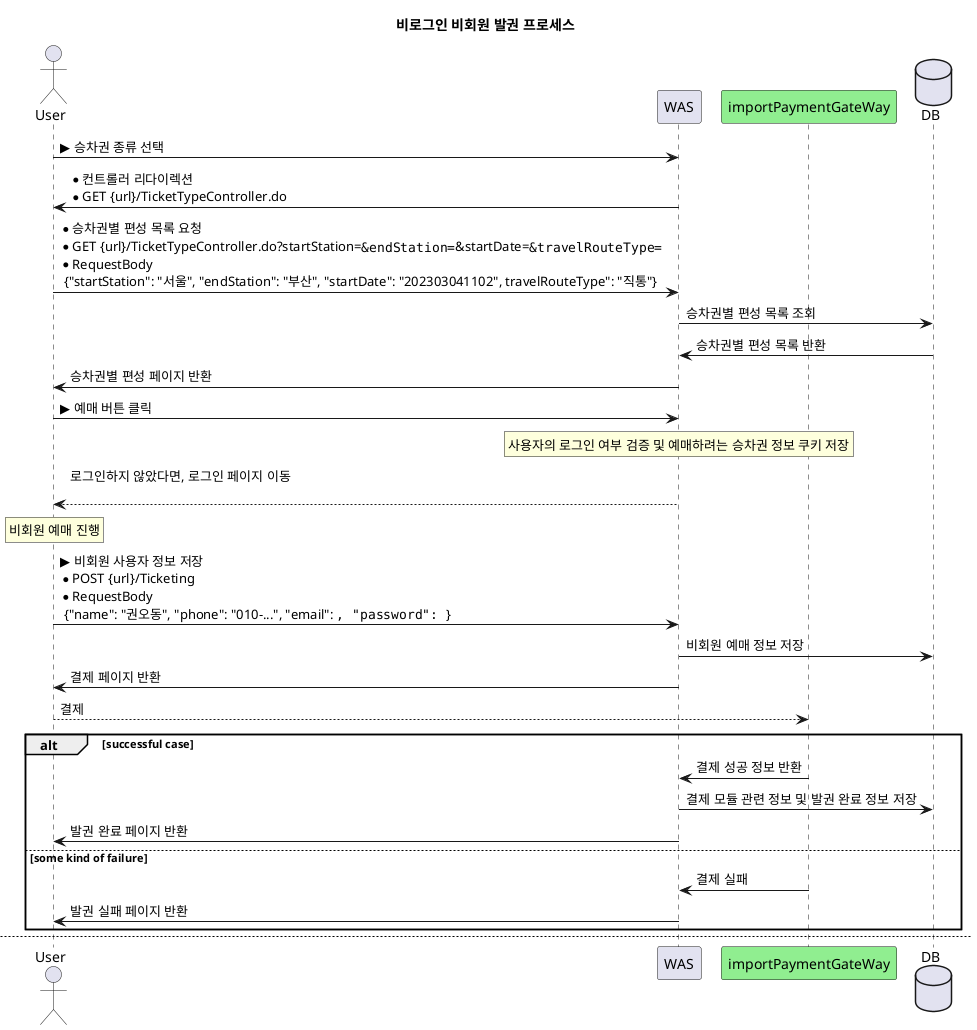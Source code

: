 @startuml
/'
* Author : Kwon Oh Dong
* Last Modified Date : 2023.03.03
* Desc: https://plantuml.com/ko/sequence-diagram 사용법 참조
'/

title : 비로그인 비회원 발권 프로세스

actor User as u
participant WAS as w
participant importPaymentGateWay as pg #LightGreen
database DB as d

u -> w : ▶ 승차권 종류 선택
w -> u : * 컨트롤러 리다이렉션\n* GET {url}/TicketTypeController.do
u -> w : * 승차권별 편성 목록 요청\n* GET {url}/TicketTypeController.do?startStation=""&endStation=""&startDate=""&travelRouteType=""\n* RequestBody\n {"startStation": "서울", "endStation": "부산", "startDate": "202303041102", travelRouteType": "직통"}
w -> d : 승차권별 편성 목록 조회
d -> w : 승차권별 편성 목록 반환
w -> u : 승차권별 편성 페이지 반환
u -> w : ▶ 예매 버튼 클릭
rnote over w : 사용자의 로그인 여부 검증 및 예매하려는 승차권 정보 쿠키 저장
w --> u : 로그인하지 않았다면, 로그인 페이지 이동\n

rnote over u : 비회원 예매 진행
u -> w : ▶ 비회원 사용자 정보 저장\n* POST {url}/Ticketing\n* RequestBody\n {"name": "권오동", "phone": "010-...", "email": "", "password": ""}
w -> d : 비회원 예매 정보 저장
w -> u : 결제 페이지 반환

u --> pg : 결제
alt successful case
    pg -> w : 결제 성공 정보 반환
    w -> d : 결제 모듈 관련 정보 및 발권 완료 정보 저장
    w -> u : 발권 완료 페이지 반환
else some kind of failure
    pg -> w : 결제 실패
    w -> u : 발권 실패 페이지 반환
end

newpage 비로그인 회원 발권 프로세스

u -> w : ▶ 승차권 종류 선택
w -> u : * 컨트롤러 리다이렉션\n* GET {url}/TicketTypeController.do
u -> w : * 승차권별 편성 목록 요청\n* Get {url}/TicketTypeController.do?startStation=""&endStation=""&startDate=""&travelRouteType=""\n* RequestBody\n {"startStation": "서울", "endStation": "부산", "startDate": "202303041102", travelRouteType": "직통"}
w -> d : 승차권별 편성 목록 조회
d -> w : 승차권별 편성 목록 반환
w -> u : 승차권별 편성 페이지 반환
u -> w : ▶ 예매 버튼 클릭
rnote over w : 사용자의 로그인 여부 검증 및 예매하려는 승차권 정보 쿠키 저장
w --> u : 로그인하지 않았다면, 로그인 페이지 이동
u -> w : 로그인
w -> d : 승차권 정보 저장
w -> u : 로그인 처리 및 예매(예약) 페이지 반환

u --> pg : 결제
alt successful case
    pg -> w : 결제 성공 정보 반환
    w -> d : 결제 모듈 관련 정보 및 발권 완료 정보 저장
    w -> u : 발권 완료 페이지 반환
else some kind of failure
    pg -> w : 결제 실패
    w -> u : 발권 실패 페이지 반환
end

@enduml